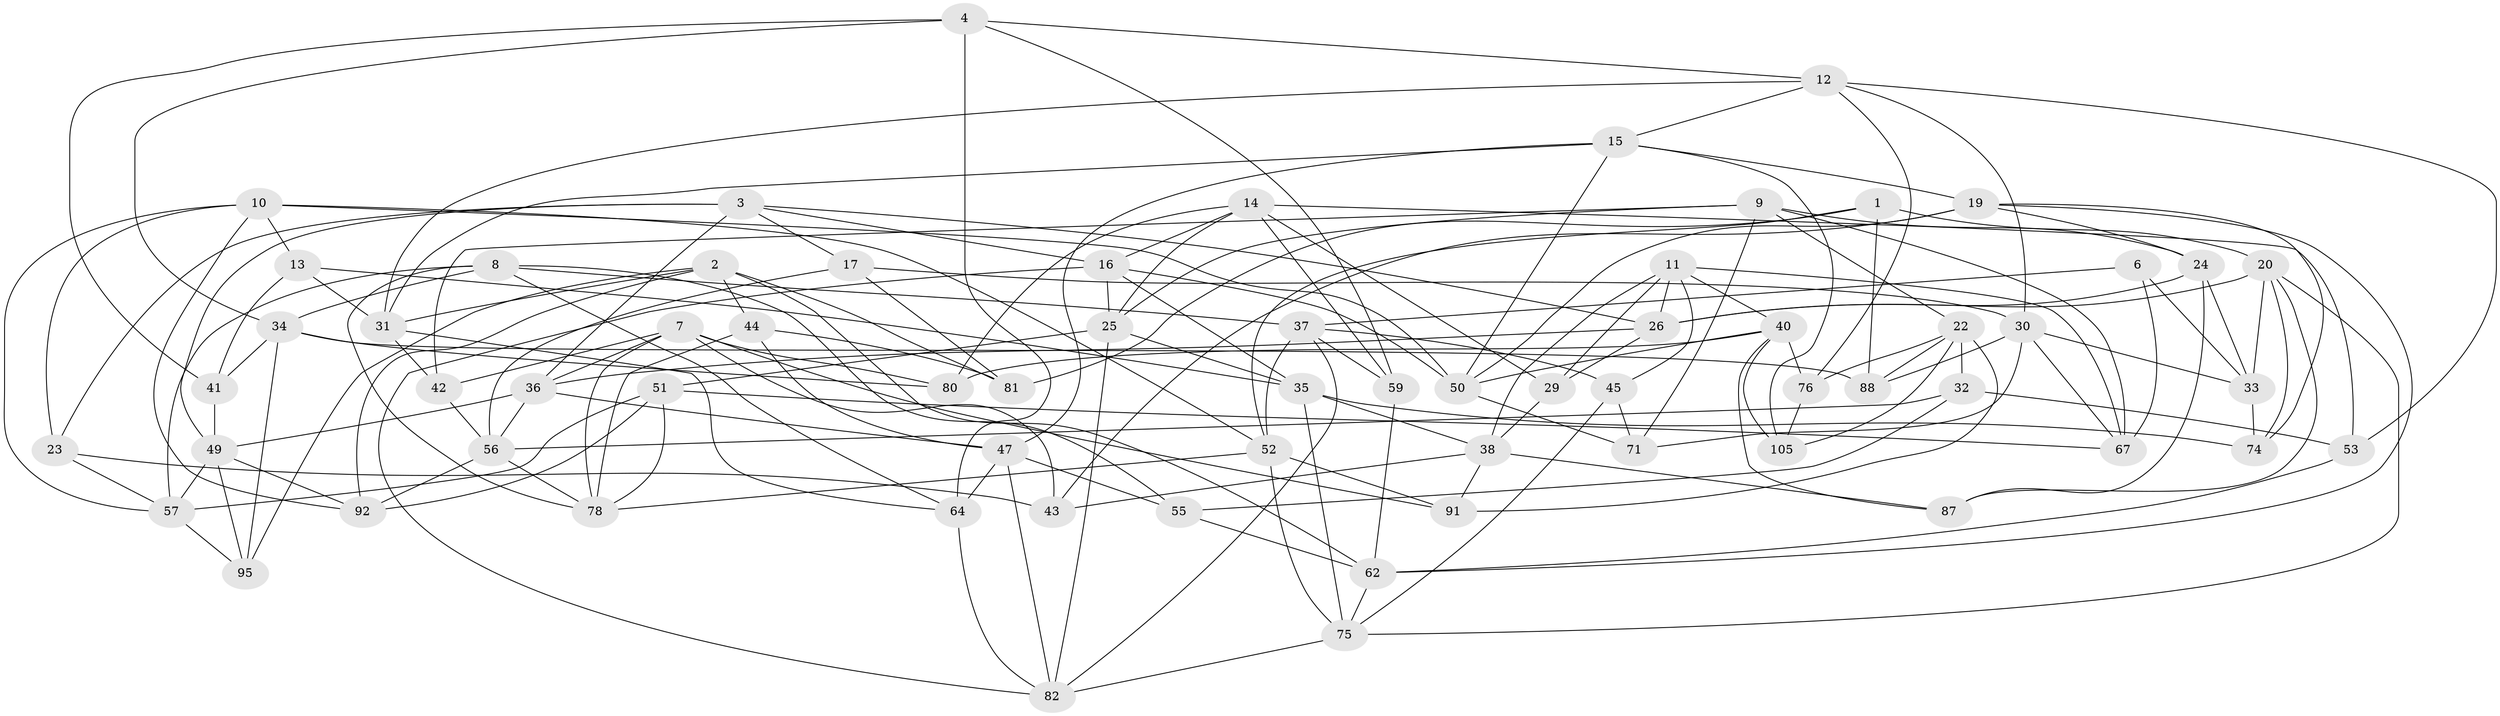 // Generated by graph-tools (version 1.1) at 2025/52/02/27/25 19:52:27]
// undirected, 66 vertices, 169 edges
graph export_dot {
graph [start="1"]
  node [color=gray90,style=filled];
  1;
  2 [super="+5"];
  3 [super="+61"];
  4 [super="+28"];
  6;
  7 [super="+21"];
  8 [super="+18"];
  9 [super="+70"];
  10 [super="+54"];
  11 [super="+96"];
  12 [super="+58"];
  13;
  14 [super="+104"];
  15 [super="+39"];
  16 [super="+69"];
  17;
  19 [super="+97"];
  20 [super="+79"];
  22 [super="+27"];
  23;
  24 [super="+46"];
  25 [super="+94"];
  26 [super="+65"];
  29;
  30 [super="+66"];
  31 [super="+98"];
  32;
  33 [super="+102"];
  34 [super="+85"];
  35 [super="+106"];
  36 [super="+83"];
  37 [super="+68"];
  38 [super="+86"];
  40 [super="+48"];
  41;
  42;
  43;
  44;
  45;
  47 [super="+103"];
  49 [super="+72"];
  50 [super="+63"];
  51 [super="+84"];
  52 [super="+73"];
  53;
  55;
  56 [super="+101"];
  57 [super="+60"];
  59;
  62 [super="+90"];
  64 [super="+89"];
  67 [super="+107"];
  71;
  74;
  75 [super="+77"];
  76;
  78 [super="+99"];
  80;
  81;
  82 [super="+93"];
  87;
  88;
  91;
  92 [super="+100"];
  95;
  105;
  1 -- 88;
  1 -- 20;
  1 -- 81;
  1 -- 52;
  2 -- 31;
  2 -- 44;
  2 -- 81;
  2 -- 92;
  2 -- 95;
  2 -- 62;
  3 -- 23;
  3 -- 26;
  3 -- 16;
  3 -- 17;
  3 -- 36;
  3 -- 49;
  4 -- 64 [weight=2];
  4 -- 41;
  4 -- 12;
  4 -- 34;
  4 -- 59;
  6 -- 33;
  6 -- 37;
  6 -- 67 [weight=2];
  7 -- 43;
  7 -- 42;
  7 -- 80;
  7 -- 91;
  7 -- 78;
  7 -- 36;
  8 -- 64;
  8 -- 55;
  8 -- 34;
  8 -- 57;
  8 -- 37;
  8 -- 78;
  9 -- 67;
  9 -- 24;
  9 -- 42;
  9 -- 22;
  9 -- 71;
  9 -- 25;
  10 -- 13;
  10 -- 50;
  10 -- 23;
  10 -- 57;
  10 -- 92;
  10 -- 52;
  11 -- 45;
  11 -- 40;
  11 -- 38;
  11 -- 67;
  11 -- 26;
  11 -- 29;
  12 -- 30;
  12 -- 53;
  12 -- 76;
  12 -- 31;
  12 -- 15;
  13 -- 31;
  13 -- 41;
  13 -- 35;
  14 -- 59;
  14 -- 29;
  14 -- 16;
  14 -- 80;
  14 -- 25;
  14 -- 53;
  15 -- 19;
  15 -- 105;
  15 -- 47;
  15 -- 31;
  15 -- 50;
  16 -- 50;
  16 -- 82;
  16 -- 25;
  16 -- 35;
  17 -- 30;
  17 -- 81;
  17 -- 56;
  19 -- 74;
  19 -- 62;
  19 -- 24;
  19 -- 43;
  19 -- 50;
  20 -- 26;
  20 -- 74;
  20 -- 33;
  20 -- 87;
  20 -- 75;
  22 -- 76;
  22 -- 105;
  22 -- 32;
  22 -- 88;
  22 -- 91;
  23 -- 43;
  23 -- 57;
  24 -- 87;
  24 -- 33 [weight=2];
  24 -- 26;
  25 -- 35;
  25 -- 82;
  25 -- 51;
  26 -- 36;
  26 -- 29;
  29 -- 38;
  30 -- 88;
  30 -- 67;
  30 -- 71;
  30 -- 33;
  31 -- 42;
  31 -- 64;
  32 -- 55;
  32 -- 53;
  32 -- 56;
  33 -- 74;
  34 -- 41;
  34 -- 95;
  34 -- 88;
  34 -- 80;
  35 -- 74;
  35 -- 75;
  35 -- 38;
  36 -- 56;
  36 -- 49;
  36 -- 47;
  37 -- 59;
  37 -- 45;
  37 -- 82;
  37 -- 52;
  38 -- 43;
  38 -- 87;
  38 -- 91;
  40 -- 80;
  40 -- 50;
  40 -- 87;
  40 -- 105;
  40 -- 76;
  41 -- 49;
  42 -- 56;
  44 -- 47;
  44 -- 81;
  44 -- 78;
  45 -- 71;
  45 -- 75;
  47 -- 64;
  47 -- 82;
  47 -- 55;
  49 -- 95;
  49 -- 57;
  49 -- 92;
  50 -- 71;
  51 -- 92 [weight=2];
  51 -- 57;
  51 -- 67;
  51 -- 78;
  52 -- 75;
  52 -- 91;
  52 -- 78;
  53 -- 62;
  55 -- 62;
  56 -- 78;
  56 -- 92;
  57 -- 95;
  59 -- 62;
  62 -- 75;
  64 -- 82;
  75 -- 82;
  76 -- 105;
}
